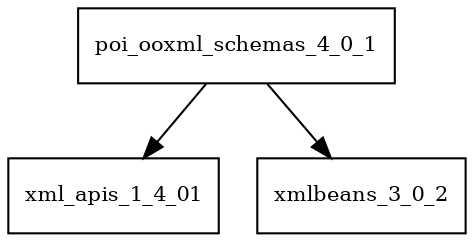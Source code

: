 digraph poi_ooxml_schemas_4_0_1_dependencies {
  node [shape = box, fontsize=10.0];
  poi_ooxml_schemas_4_0_1 -> xml_apis_1_4_01;
  poi_ooxml_schemas_4_0_1 -> xmlbeans_3_0_2;
}
